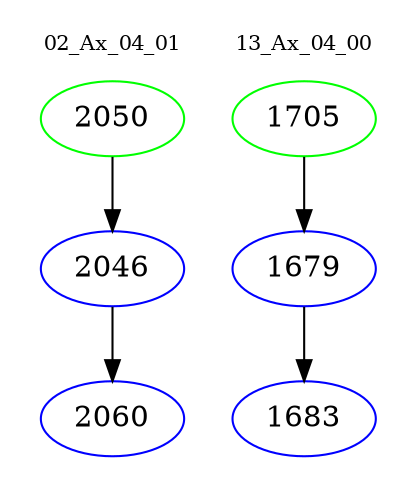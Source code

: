 digraph{
subgraph cluster_0 {
color = white
label = "02_Ax_04_01";
fontsize=10;
T0_2050 [label="2050", color="green"]
T0_2050 -> T0_2046 [color="black"]
T0_2046 [label="2046", color="blue"]
T0_2046 -> T0_2060 [color="black"]
T0_2060 [label="2060", color="blue"]
}
subgraph cluster_1 {
color = white
label = "13_Ax_04_00";
fontsize=10;
T1_1705 [label="1705", color="green"]
T1_1705 -> T1_1679 [color="black"]
T1_1679 [label="1679", color="blue"]
T1_1679 -> T1_1683 [color="black"]
T1_1683 [label="1683", color="blue"]
}
}
